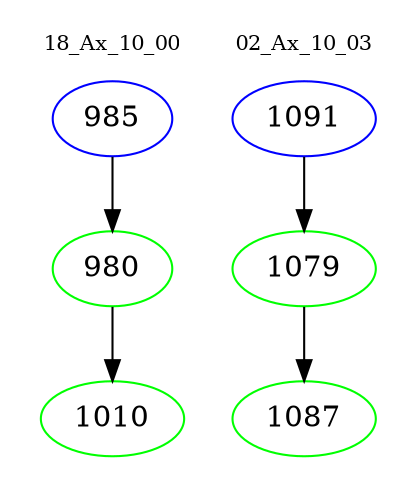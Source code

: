 digraph{
subgraph cluster_0 {
color = white
label = "18_Ax_10_00";
fontsize=10;
T0_985 [label="985", color="blue"]
T0_985 -> T0_980 [color="black"]
T0_980 [label="980", color="green"]
T0_980 -> T0_1010 [color="black"]
T0_1010 [label="1010", color="green"]
}
subgraph cluster_1 {
color = white
label = "02_Ax_10_03";
fontsize=10;
T1_1091 [label="1091", color="blue"]
T1_1091 -> T1_1079 [color="black"]
T1_1079 [label="1079", color="green"]
T1_1079 -> T1_1087 [color="black"]
T1_1087 [label="1087", color="green"]
}
}
